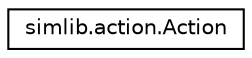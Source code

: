 digraph "Graphical Class Hierarchy"
{
  edge [fontname="Helvetica",fontsize="10",labelfontname="Helvetica",labelfontsize="10"];
  node [fontname="Helvetica",fontsize="10",shape=record];
  rankdir="LR";
  Node0 [label="simlib.action.Action",height=0.2,width=0.4,color="black", fillcolor="white", style="filled",URL="$classsimlib_1_1action_1_1_action.html",tooltip="Classes ##. "];
}
